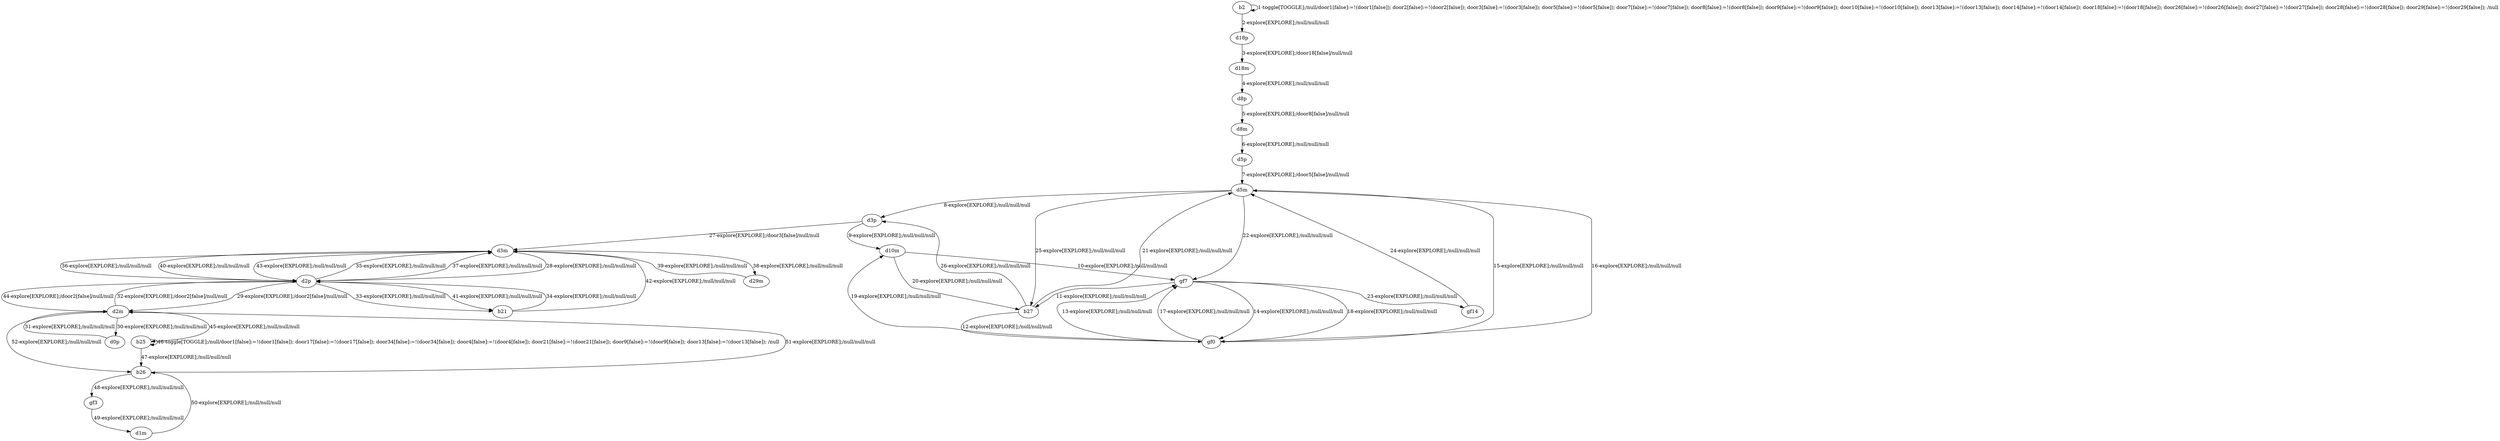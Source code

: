 # Total number of goals covered by this test: 2
# d2m --> b26
# b26 --> d2m

digraph g {
"b2" -> "b2" [label = "1-toggle[TOGGLE];/null/door1[false]:=!(door1[false]); door2[false]:=!(door2[false]); door3[false]:=!(door3[false]); door5[false]:=!(door5[false]); door7[false]:=!(door7[false]); door8[false]:=!(door8[false]); door9[false]:=!(door9[false]); door10[false]:=!(door10[false]); door13[false]:=!(door13[false]); door14[false]:=!(door14[false]); door18[false]:=!(door18[false]); door26[false]:=!(door26[false]); door27[false]:=!(door27[false]); door28[false]:=!(door28[false]); door29[false]:=!(door29[false]); /null"];
"b2" -> "d18p" [label = "2-explore[EXPLORE];/null/null/null"];
"d18p" -> "d18m" [label = "3-explore[EXPLORE];/door18[false]/null/null"];
"d18m" -> "d8p" [label = "4-explore[EXPLORE];/null/null/null"];
"d8p" -> "d8m" [label = "5-explore[EXPLORE];/door8[false]/null/null"];
"d8m" -> "d5p" [label = "6-explore[EXPLORE];/null/null/null"];
"d5p" -> "d5m" [label = "7-explore[EXPLORE];/door5[false]/null/null"];
"d5m" -> "d3p" [label = "8-explore[EXPLORE];/null/null/null"];
"d3p" -> "d10m" [label = "9-explore[EXPLORE];/null/null/null"];
"d10m" -> "gf7" [label = "10-explore[EXPLORE];/null/null/null"];
"gf7" -> "b27" [label = "11-explore[EXPLORE];/null/null/null"];
"b27" -> "gf0" [label = "12-explore[EXPLORE];/null/null/null"];
"gf0" -> "gf7" [label = "13-explore[EXPLORE];/null/null/null"];
"gf7" -> "gf0" [label = "14-explore[EXPLORE];/null/null/null"];
"gf0" -> "d5m" [label = "15-explore[EXPLORE];/null/null/null"];
"d5m" -> "gf0" [label = "16-explore[EXPLORE];/null/null/null"];
"gf0" -> "gf7" [label = "17-explore[EXPLORE];/null/null/null"];
"gf7" -> "gf0" [label = "18-explore[EXPLORE];/null/null/null"];
"gf0" -> "d10m" [label = "19-explore[EXPLORE];/null/null/null"];
"d10m" -> "b27" [label = "20-explore[EXPLORE];/null/null/null"];
"b27" -> "d5m" [label = "21-explore[EXPLORE];/null/null/null"];
"d5m" -> "gf7" [label = "22-explore[EXPLORE];/null/null/null"];
"gf7" -> "gf14" [label = "23-explore[EXPLORE];/null/null/null"];
"gf14" -> "d5m" [label = "24-explore[EXPLORE];/null/null/null"];
"d5m" -> "b27" [label = "25-explore[EXPLORE];/null/null/null"];
"b27" -> "d3p" [label = "26-explore[EXPLORE];/null/null/null"];
"d3p" -> "d3m" [label = "27-explore[EXPLORE];/door3[false]/null/null"];
"d3m" -> "d2p" [label = "28-explore[EXPLORE];/null/null/null"];
"d2p" -> "d2m" [label = "29-explore[EXPLORE];/door2[false]/null/null"];
"d2m" -> "d0p" [label = "30-explore[EXPLORE];/null/null/null"];
"d0p" -> "d2m" [label = "31-explore[EXPLORE];/null/null/null"];
"d2m" -> "d2p" [label = "32-explore[EXPLORE];/door2[false]/null/null"];
"d2p" -> "b21" [label = "33-explore[EXPLORE];/null/null/null"];
"b21" -> "d2p" [label = "34-explore[EXPLORE];/null/null/null"];
"d2p" -> "d3m" [label = "35-explore[EXPLORE];/null/null/null"];
"d3m" -> "d2p" [label = "36-explore[EXPLORE];/null/null/null"];
"d2p" -> "d3m" [label = "37-explore[EXPLORE];/null/null/null"];
"d3m" -> "d29m" [label = "38-explore[EXPLORE];/null/null/null"];
"d29m" -> "d3m" [label = "39-explore[EXPLORE];/null/null/null"];
"d3m" -> "d2p" [label = "40-explore[EXPLORE];/null/null/null"];
"d2p" -> "b21" [label = "41-explore[EXPLORE];/null/null/null"];
"b21" -> "d3m" [label = "42-explore[EXPLORE];/null/null/null"];
"d3m" -> "d2p" [label = "43-explore[EXPLORE];/null/null/null"];
"d2p" -> "d2m" [label = "44-explore[EXPLORE];/door2[false]/null/null"];
"d2m" -> "b25" [label = "45-explore[EXPLORE];/null/null/null"];
"b25" -> "b25" [label = "46-toggle[TOGGLE];/null/door1[false]:=!(door1[false]); door17[false]:=!(door17[false]); door34[false]:=!(door34[false]); door4[false]:=!(door4[false]); door21[false]:=!(door21[false]); door9[false]:=!(door9[false]); door13[false]:=!(door13[false]); /null"];
"b25" -> "b26" [label = "47-explore[EXPLORE];/null/null/null"];
"b26" -> "gf3" [label = "48-explore[EXPLORE];/null/null/null"];
"gf3" -> "d1m" [label = "49-explore[EXPLORE];/null/null/null"];
"d1m" -> "b26" [label = "50-explore[EXPLORE];/null/null/null"];
"b26" -> "d2m" [label = "51-explore[EXPLORE];/null/null/null"];
"d2m" -> "b26" [label = "52-explore[EXPLORE];/null/null/null"];
}